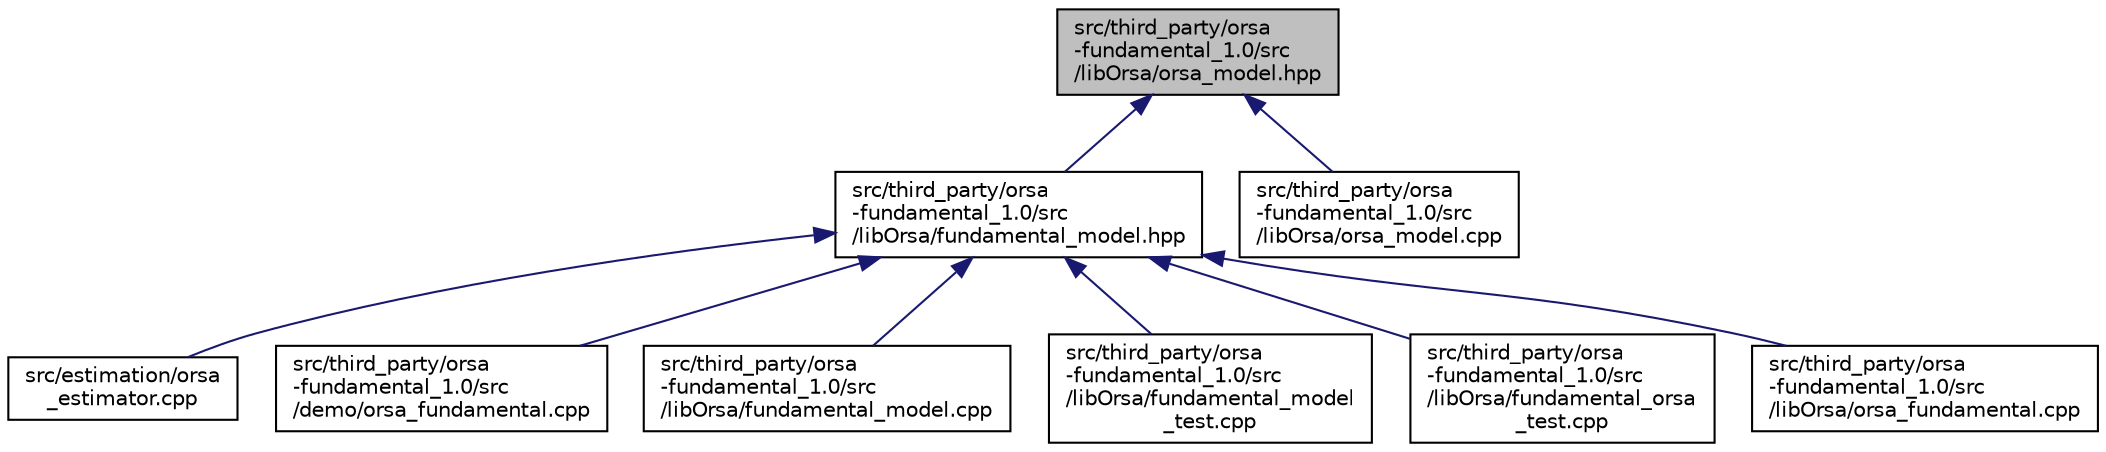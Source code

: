 digraph "src/third_party/orsa-fundamental_1.0/src/libOrsa/orsa_model.hpp"
{
  edge [fontname="Helvetica",fontsize="10",labelfontname="Helvetica",labelfontsize="10"];
  node [fontname="Helvetica",fontsize="10",shape=record];
  Node1 [label="src/third_party/orsa\l-fundamental_1.0/src\l/libOrsa/orsa_model.hpp",height=0.2,width=0.4,color="black", fillcolor="grey75", style="filled", fontcolor="black"];
  Node1 -> Node2 [dir="back",color="midnightblue",fontsize="10",style="solid",fontname="Helvetica"];
  Node2 [label="src/third_party/orsa\l-fundamental_1.0/src\l/libOrsa/fundamental_model.hpp",height=0.2,width=0.4,color="black", fillcolor="white", style="filled",URL="$fundamental__model_8hpp.html"];
  Node2 -> Node3 [dir="back",color="midnightblue",fontsize="10",style="solid",fontname="Helvetica"];
  Node3 [label="src/estimation/orsa\l_estimator.cpp",height=0.2,width=0.4,color="black", fillcolor="white", style="filled",URL="$orsa__estimator_8cpp.html"];
  Node2 -> Node4 [dir="back",color="midnightblue",fontsize="10",style="solid",fontname="Helvetica"];
  Node4 [label="src/third_party/orsa\l-fundamental_1.0/src\l/demo/orsa_fundamental.cpp",height=0.2,width=0.4,color="black", fillcolor="white", style="filled",URL="$demo_2orsa__fundamental_8cpp.html"];
  Node2 -> Node5 [dir="back",color="midnightblue",fontsize="10",style="solid",fontname="Helvetica"];
  Node5 [label="src/third_party/orsa\l-fundamental_1.0/src\l/libOrsa/fundamental_model.cpp",height=0.2,width=0.4,color="black", fillcolor="white", style="filled",URL="$fundamental__model_8cpp.html",tooltip="Fundamental matrix model. "];
  Node2 -> Node6 [dir="back",color="midnightblue",fontsize="10",style="solid",fontname="Helvetica"];
  Node6 [label="src/third_party/orsa\l-fundamental_1.0/src\l/libOrsa/fundamental_model\l_test.cpp",height=0.2,width=0.4,color="black", fillcolor="white", style="filled",URL="$fundamental__model__test_8cpp.html"];
  Node2 -> Node7 [dir="back",color="midnightblue",fontsize="10",style="solid",fontname="Helvetica"];
  Node7 [label="src/third_party/orsa\l-fundamental_1.0/src\l/libOrsa/fundamental_orsa\l_test.cpp",height=0.2,width=0.4,color="black", fillcolor="white", style="filled",URL="$fundamental__orsa__test_8cpp.html"];
  Node2 -> Node8 [dir="back",color="midnightblue",fontsize="10",style="solid",fontname="Helvetica"];
  Node8 [label="src/third_party/orsa\l-fundamental_1.0/src\l/libOrsa/orsa_fundamental.cpp",height=0.2,width=0.4,color="black", fillcolor="white", style="filled",URL="$libOrsa_2orsa__fundamental_8cpp.html"];
  Node1 -> Node9 [dir="back",color="midnightblue",fontsize="10",style="solid",fontname="Helvetica"];
  Node9 [label="src/third_party/orsa\l-fundamental_1.0/src\l/libOrsa/orsa_model.cpp",height=0.2,width=0.4,color="black", fillcolor="white", style="filled",URL="$orsa__model_8cpp.html",tooltip="Model estimation by ORSA (aka AC-RANSAC) algorithm. "];
}
